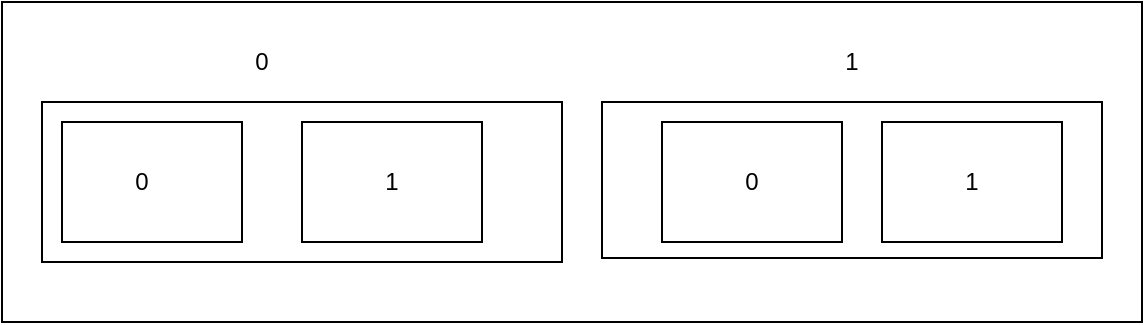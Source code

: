 <mxfile version="12.2.4" pages="1"><diagram id="ttAH0tG3JmRilkW7sNxJ" name="Page-1"><mxGraphModel dx="752" dy="728" grid="1" gridSize="10" guides="1" tooltips="1" connect="1" arrows="1" fold="1" page="1" pageScale="1" pageWidth="850" pageHeight="1100" math="0" shadow="0"><root><mxCell id="0"/><mxCell id="1" parent="0"/><mxCell id="12" value="" style="rounded=0;whiteSpace=wrap;html=1;" vertex="1" parent="1"><mxGeometry x="170" y="600" width="570" height="160" as="geometry"/></mxCell><mxCell id="13" value="" style="rounded=0;whiteSpace=wrap;html=1;" vertex="1" parent="1"><mxGeometry x="190" y="650" width="260" height="80" as="geometry"/></mxCell><mxCell id="14" value="" style="rounded=0;whiteSpace=wrap;html=1;" vertex="1" parent="1"><mxGeometry x="470" y="650" width="250" height="78" as="geometry"/></mxCell><mxCell id="15" value="" style="rounded=0;whiteSpace=wrap;html=1;" vertex="1" parent="1"><mxGeometry x="200" y="660" width="90" height="60" as="geometry"/></mxCell><mxCell id="18" value="1" style="rounded=0;whiteSpace=wrap;html=1;" vertex="1" parent="1"><mxGeometry x="320" y="660" width="90" height="60" as="geometry"/></mxCell><mxCell id="19" value="0" style="rounded=0;whiteSpace=wrap;html=1;" vertex="1" parent="1"><mxGeometry x="500" y="660" width="90" height="60" as="geometry"/></mxCell><mxCell id="20" value="1" style="rounded=0;whiteSpace=wrap;html=1;" vertex="1" parent="1"><mxGeometry x="610" y="660" width="90" height="60" as="geometry"/></mxCell><mxCell id="21" value="0" style="text;html=1;strokeColor=none;fillColor=none;align=center;verticalAlign=middle;whiteSpace=wrap;rounded=0;" vertex="1" parent="1"><mxGeometry x="220" y="680" width="40" height="20" as="geometry"/></mxCell><mxCell id="22" value="0" style="text;html=1;strokeColor=none;fillColor=none;align=center;verticalAlign=middle;whiteSpace=wrap;rounded=0;" vertex="1" parent="1"><mxGeometry x="280" y="620" width="40" height="20" as="geometry"/></mxCell><mxCell id="23" value="1" style="text;html=1;strokeColor=none;fillColor=none;align=center;verticalAlign=middle;whiteSpace=wrap;rounded=0;" vertex="1" parent="1"><mxGeometry x="575" y="620" width="40" height="20" as="geometry"/></mxCell></root></mxGraphModel></diagram></mxfile>